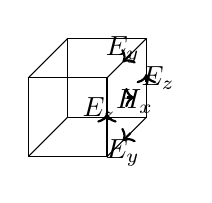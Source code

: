 \begin{tikzpicture}

    \draw (0,0)--(1,0)--(1,1)--(0,1)--(0,0);
    \draw (0.5,0.5)--(1.5,0.5)--(1.5,1.5)--(0.5,1.5)--(0.5,0.5);

    \draw (0,0)--(0.5,0.5);
    \draw (1,1)--(1.5,1.5);
    \draw(1,0)--(1.5,0.5);
    \draw(0,1)--(0.5,1.5);

    \draw[thick,<-] (1,0.55)--(1,0.45);
    \draw[thick,<-] (1.5,1.05)--(1.5,0.95);
    \draw[thick,<-] (1.2,1.2)--(1.3,1.3);
    \draw[thick,<-] (1.2,0.2)--(1.3,0.3);
    \node at (1.2,0.05) {$E_y$};
    \node at (1.2,1.35) {$E_y$};
    \node at (1.65,1) {$E_z$};
    \node at (0.90,0.6) {$E_z$};



    \draw[thick,->] (1.25,0.75)--(1.35,0.75);
    \node at (1.35, 0.7) {$H_x$};
\end{tikzpicture}
